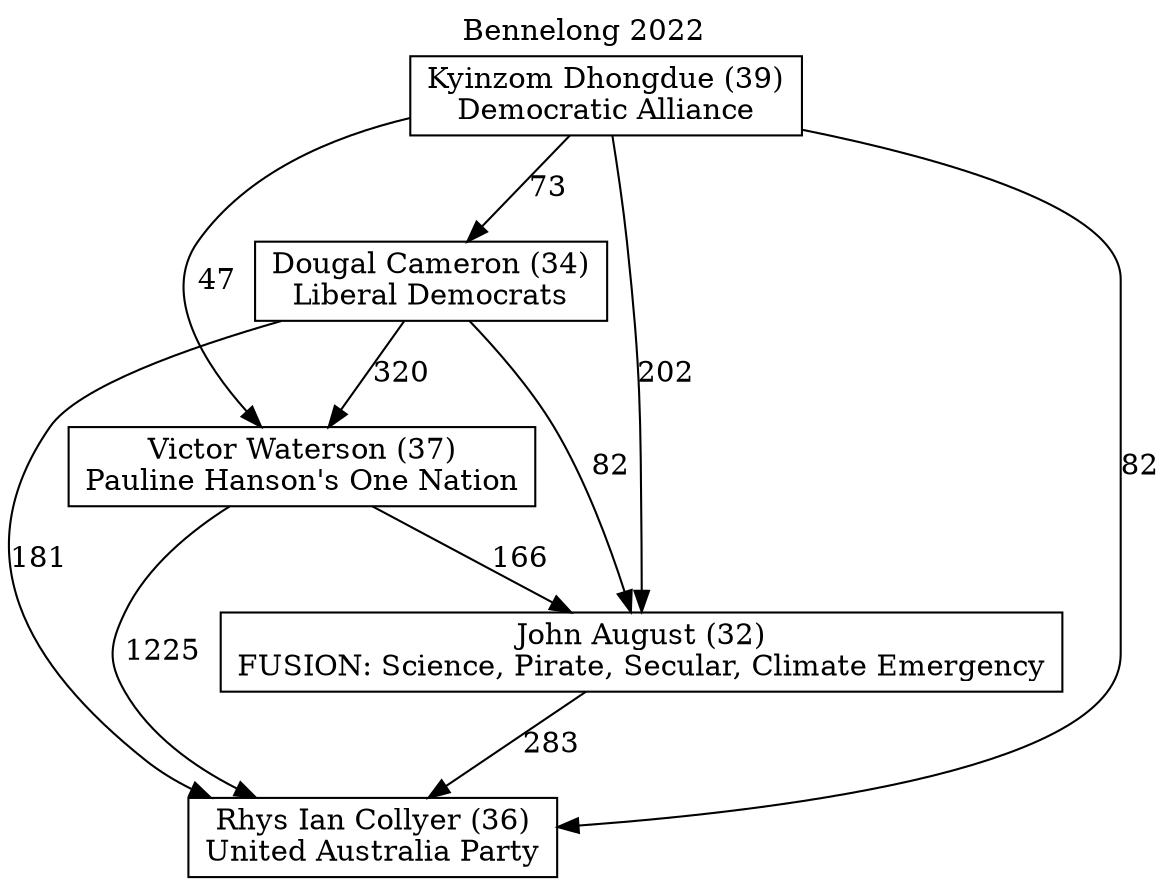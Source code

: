 // House preference flow
digraph "Rhys Ian Collyer (36)_Bennelong_2022" {
	graph [label="Bennelong 2022" labelloc=t mclimit=10]
	node [shape=box]
	"John August (32)" [label="John August (32)
FUSION: Science, Pirate, Secular, Climate Emergency"]
	"Kyinzom Dhongdue (39)" [label="Kyinzom Dhongdue (39)
Democratic Alliance"]
	"Rhys Ian Collyer (36)" [label="Rhys Ian Collyer (36)
United Australia Party"]
	"Dougal Cameron (34)" [label="Dougal Cameron (34)
Liberal Democrats"]
	"Victor Waterson (37)" [label="Victor Waterson (37)
Pauline Hanson's One Nation"]
	"Dougal Cameron (34)" -> "John August (32)" [label=82]
	"Kyinzom Dhongdue (39)" -> "Rhys Ian Collyer (36)" [label=82]
	"Kyinzom Dhongdue (39)" -> "Victor Waterson (37)" [label=47]
	"Victor Waterson (37)" -> "John August (32)" [label=166]
	"John August (32)" -> "Rhys Ian Collyer (36)" [label=283]
	"Kyinzom Dhongdue (39)" -> "Dougal Cameron (34)" [label=73]
	"Dougal Cameron (34)" -> "Rhys Ian Collyer (36)" [label=181]
	"Dougal Cameron (34)" -> "Victor Waterson (37)" [label=320]
	"Kyinzom Dhongdue (39)" -> "John August (32)" [label=202]
	"Victor Waterson (37)" -> "Rhys Ian Collyer (36)" [label=1225]
}
